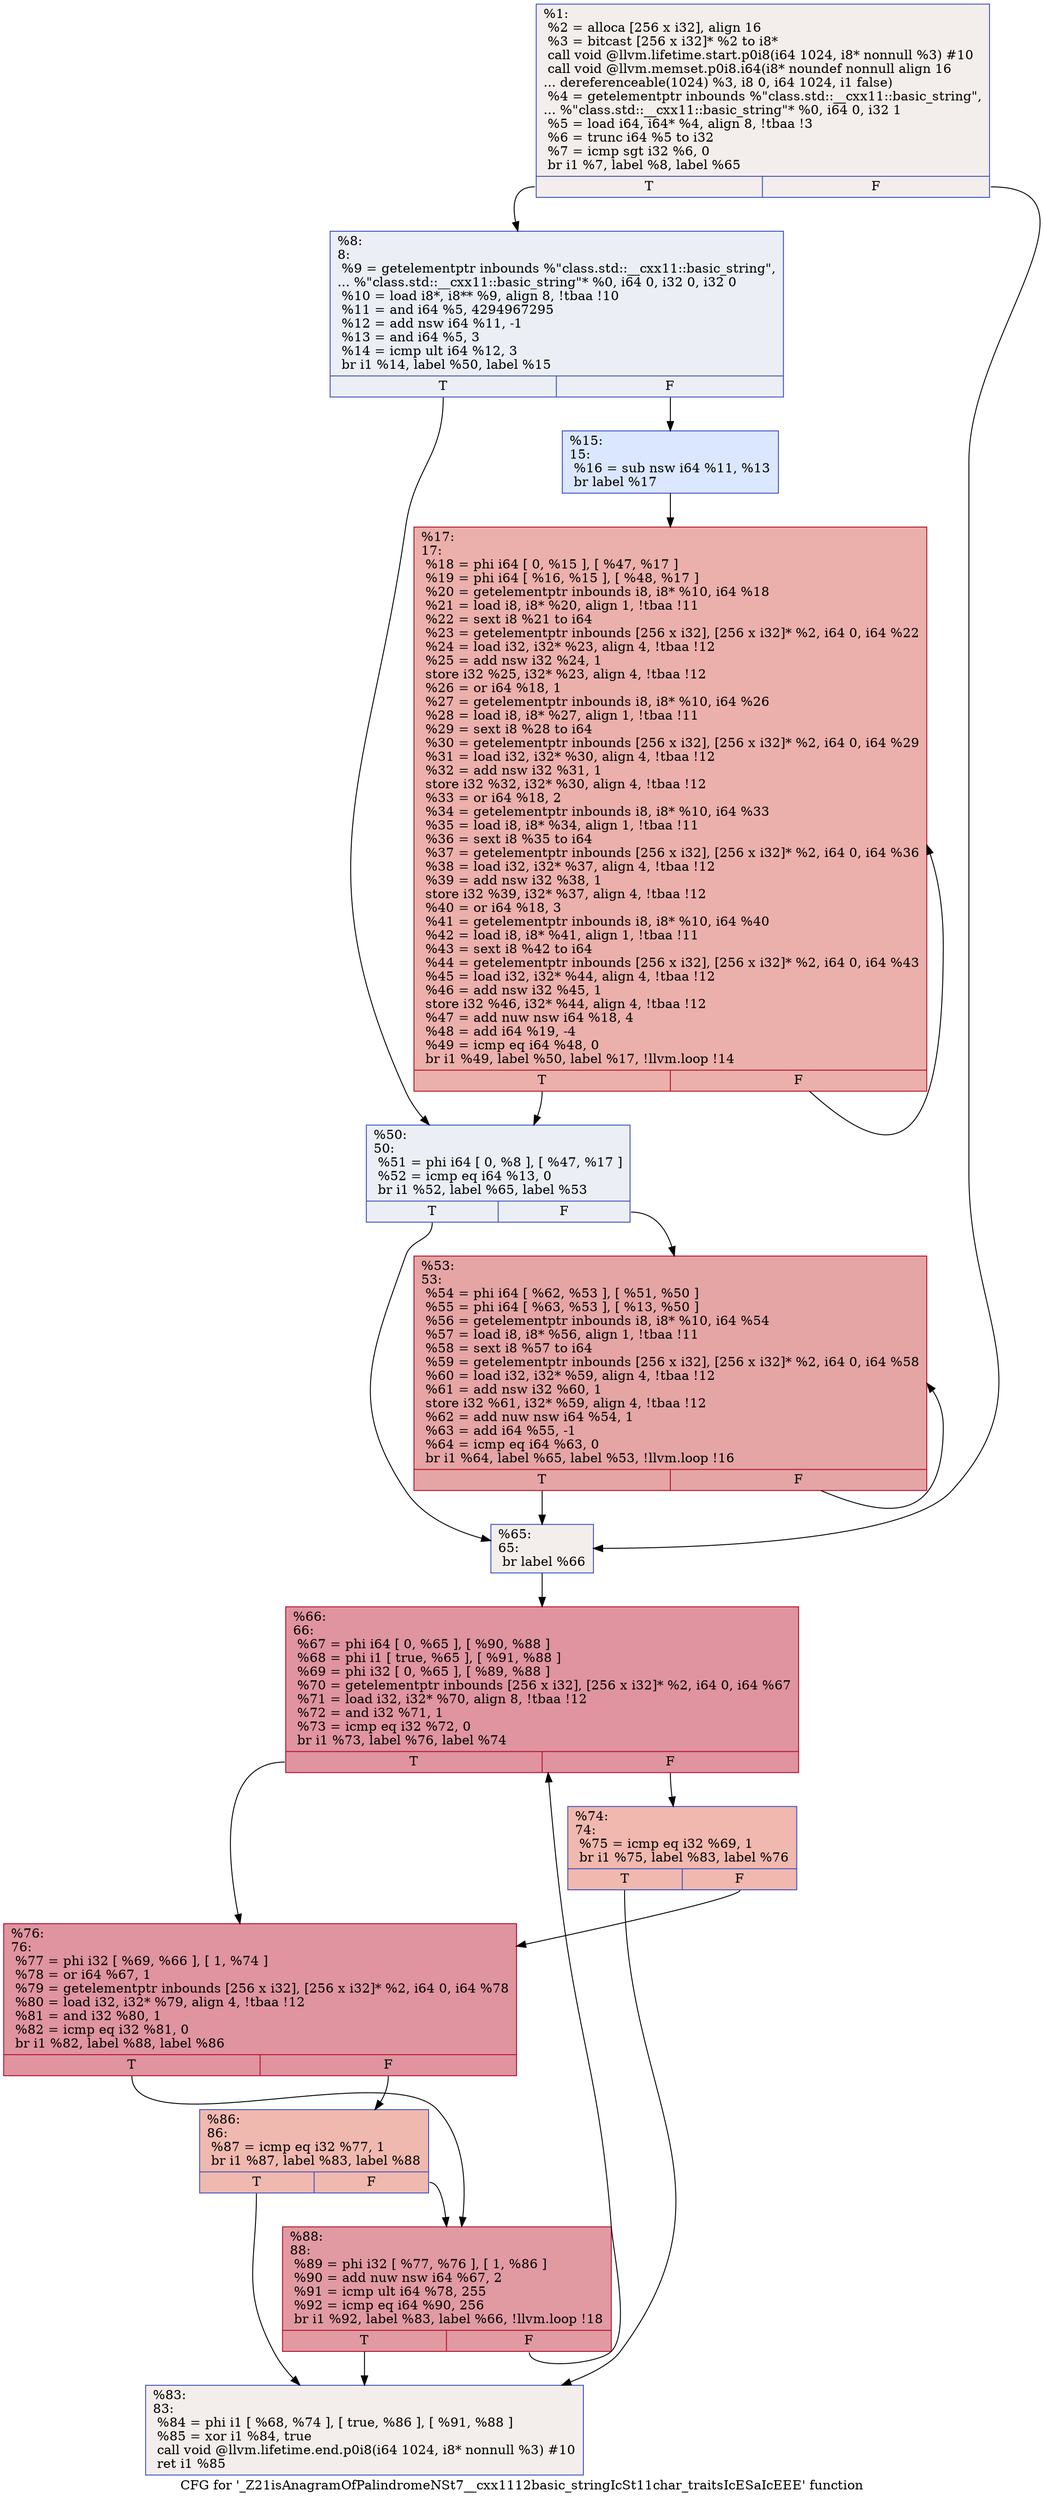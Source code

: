 digraph "CFG for '_Z21isAnagramOfPalindromeNSt7__cxx1112basic_stringIcSt11char_traitsIcESaIcEEE' function" {
	label="CFG for '_Z21isAnagramOfPalindromeNSt7__cxx1112basic_stringIcSt11char_traitsIcESaIcEEE' function";

	Node0x562116502c60 [shape=record,color="#3d50c3ff", style=filled, fillcolor="#e5d8d170",label="{%1:\l  %2 = alloca [256 x i32], align 16\l  %3 = bitcast [256 x i32]* %2 to i8*\l  call void @llvm.lifetime.start.p0i8(i64 1024, i8* nonnull %3) #10\l  call void @llvm.memset.p0i8.i64(i8* noundef nonnull align 16\l... dereferenceable(1024) %3, i8 0, i64 1024, i1 false)\l  %4 = getelementptr inbounds %\"class.std::__cxx11::basic_string\",\l... %\"class.std::__cxx11::basic_string\"* %0, i64 0, i32 1\l  %5 = load i64, i64* %4, align 8, !tbaa !3\l  %6 = trunc i64 %5 to i32\l  %7 = icmp sgt i32 %6, 0\l  br i1 %7, label %8, label %65\l|{<s0>T|<s1>F}}"];
	Node0x562116502c60:s0 -> Node0x562116504170;
	Node0x562116502c60:s1 -> Node0x562116504200;
	Node0x562116504170 [shape=record,color="#3d50c3ff", style=filled, fillcolor="#d1dae970",label="{%8:\l8:                                                \l  %9 = getelementptr inbounds %\"class.std::__cxx11::basic_string\",\l... %\"class.std::__cxx11::basic_string\"* %0, i64 0, i32 0, i32 0\l  %10 = load i8*, i8** %9, align 8, !tbaa !10\l  %11 = and i64 %5, 4294967295\l  %12 = add nsw i64 %11, -1\l  %13 = and i64 %5, 3\l  %14 = icmp ult i64 %12, 3\l  br i1 %14, label %50, label %15\l|{<s0>T|<s1>F}}"];
	Node0x562116504170:s0 -> Node0x5621165034a0;
	Node0x562116504170:s1 -> Node0x562116504830;
	Node0x562116504830 [shape=record,color="#3d50c3ff", style=filled, fillcolor="#aec9fc70",label="{%15:\l15:                                               \l  %16 = sub nsw i64 %11, %13\l  br label %17\l}"];
	Node0x562116504830 -> Node0x562116504a00;
	Node0x562116504a00 [shape=record,color="#b70d28ff", style=filled, fillcolor="#d24b4070",label="{%17:\l17:                                               \l  %18 = phi i64 [ 0, %15 ], [ %47, %17 ]\l  %19 = phi i64 [ %16, %15 ], [ %48, %17 ]\l  %20 = getelementptr inbounds i8, i8* %10, i64 %18\l  %21 = load i8, i8* %20, align 1, !tbaa !11\l  %22 = sext i8 %21 to i64\l  %23 = getelementptr inbounds [256 x i32], [256 x i32]* %2, i64 0, i64 %22\l  %24 = load i32, i32* %23, align 4, !tbaa !12\l  %25 = add nsw i32 %24, 1\l  store i32 %25, i32* %23, align 4, !tbaa !12\l  %26 = or i64 %18, 1\l  %27 = getelementptr inbounds i8, i8* %10, i64 %26\l  %28 = load i8, i8* %27, align 1, !tbaa !11\l  %29 = sext i8 %28 to i64\l  %30 = getelementptr inbounds [256 x i32], [256 x i32]* %2, i64 0, i64 %29\l  %31 = load i32, i32* %30, align 4, !tbaa !12\l  %32 = add nsw i32 %31, 1\l  store i32 %32, i32* %30, align 4, !tbaa !12\l  %33 = or i64 %18, 2\l  %34 = getelementptr inbounds i8, i8* %10, i64 %33\l  %35 = load i8, i8* %34, align 1, !tbaa !11\l  %36 = sext i8 %35 to i64\l  %37 = getelementptr inbounds [256 x i32], [256 x i32]* %2, i64 0, i64 %36\l  %38 = load i32, i32* %37, align 4, !tbaa !12\l  %39 = add nsw i32 %38, 1\l  store i32 %39, i32* %37, align 4, !tbaa !12\l  %40 = or i64 %18, 3\l  %41 = getelementptr inbounds i8, i8* %10, i64 %40\l  %42 = load i8, i8* %41, align 1, !tbaa !11\l  %43 = sext i8 %42 to i64\l  %44 = getelementptr inbounds [256 x i32], [256 x i32]* %2, i64 0, i64 %43\l  %45 = load i32, i32* %44, align 4, !tbaa !12\l  %46 = add nsw i32 %45, 1\l  store i32 %46, i32* %44, align 4, !tbaa !12\l  %47 = add nuw nsw i64 %18, 4\l  %48 = add i64 %19, -4\l  %49 = icmp eq i64 %48, 0\l  br i1 %49, label %50, label %17, !llvm.loop !14\l|{<s0>T|<s1>F}}"];
	Node0x562116504a00:s0 -> Node0x5621165034a0;
	Node0x562116504a00:s1 -> Node0x562116504a00;
	Node0x5621165034a0 [shape=record,color="#3d50c3ff", style=filled, fillcolor="#d1dae970",label="{%50:\l50:                                               \l  %51 = phi i64 [ 0, %8 ], [ %47, %17 ]\l  %52 = icmp eq i64 %13, 0\l  br i1 %52, label %65, label %53\l|{<s0>T|<s1>F}}"];
	Node0x5621165034a0:s0 -> Node0x562116504200;
	Node0x5621165034a0:s1 -> Node0x562116507260;
	Node0x562116507260 [shape=record,color="#b70d28ff", style=filled, fillcolor="#c5333470",label="{%53:\l53:                                               \l  %54 = phi i64 [ %62, %53 ], [ %51, %50 ]\l  %55 = phi i64 [ %63, %53 ], [ %13, %50 ]\l  %56 = getelementptr inbounds i8, i8* %10, i64 %54\l  %57 = load i8, i8* %56, align 1, !tbaa !11\l  %58 = sext i8 %57 to i64\l  %59 = getelementptr inbounds [256 x i32], [256 x i32]* %2, i64 0, i64 %58\l  %60 = load i32, i32* %59, align 4, !tbaa !12\l  %61 = add nsw i32 %60, 1\l  store i32 %61, i32* %59, align 4, !tbaa !12\l  %62 = add nuw nsw i64 %54, 1\l  %63 = add i64 %55, -1\l  %64 = icmp eq i64 %63, 0\l  br i1 %64, label %65, label %53, !llvm.loop !16\l|{<s0>T|<s1>F}}"];
	Node0x562116507260:s0 -> Node0x562116504200;
	Node0x562116507260:s1 -> Node0x562116507260;
	Node0x562116504200 [shape=record,color="#3d50c3ff", style=filled, fillcolor="#e5d8d170",label="{%65:\l65:                                               \l  br label %66\l}"];
	Node0x562116504200 -> Node0x562116508010;
	Node0x562116508010 [shape=record,color="#b70d28ff", style=filled, fillcolor="#b70d2870",label="{%66:\l66:                                               \l  %67 = phi i64 [ 0, %65 ], [ %90, %88 ]\l  %68 = phi i1 [ true, %65 ], [ %91, %88 ]\l  %69 = phi i32 [ 0, %65 ], [ %89, %88 ]\l  %70 = getelementptr inbounds [256 x i32], [256 x i32]* %2, i64 0, i64 %67\l  %71 = load i32, i32* %70, align 8, !tbaa !12\l  %72 = and i32 %71, 1\l  %73 = icmp eq i32 %72, 0\l  br i1 %73, label %76, label %74\l|{<s0>T|<s1>F}}"];
	Node0x562116508010:s0 -> Node0x5621165086a0;
	Node0x562116508010:s1 -> Node0x562116508730;
	Node0x562116508730 [shape=record,color="#3d50c3ff", style=filled, fillcolor="#dc5d4a70",label="{%74:\l74:                                               \l  %75 = icmp eq i32 %69, 1\l  br i1 %75, label %83, label %76\l|{<s0>T|<s1>F}}"];
	Node0x562116508730:s0 -> Node0x562116508900;
	Node0x562116508730:s1 -> Node0x5621165086a0;
	Node0x5621165086a0 [shape=record,color="#b70d28ff", style=filled, fillcolor="#b70d2870",label="{%76:\l76:                                               \l  %77 = phi i32 [ %69, %66 ], [ 1, %74 ]\l  %78 = or i64 %67, 1\l  %79 = getelementptr inbounds [256 x i32], [256 x i32]* %2, i64 0, i64 %78\l  %80 = load i32, i32* %79, align 4, !tbaa !12\l  %81 = and i32 %80, 1\l  %82 = icmp eq i32 %81, 0\l  br i1 %82, label %88, label %86\l|{<s0>T|<s1>F}}"];
	Node0x5621165086a0:s0 -> Node0x5621165080d0;
	Node0x5621165086a0:s1 -> Node0x562116508d90;
	Node0x562116508900 [shape=record,color="#3d50c3ff", style=filled, fillcolor="#e5d8d170",label="{%83:\l83:                                               \l  %84 = phi i1 [ %68, %74 ], [ true, %86 ], [ %91, %88 ]\l  %85 = xor i1 %84, true\l  call void @llvm.lifetime.end.p0i8(i64 1024, i8* nonnull %3) #10\l  ret i1 %85\l}"];
	Node0x562116508d90 [shape=record,color="#3d50c3ff", style=filled, fillcolor="#de614d70",label="{%86:\l86:                                               \l  %87 = icmp eq i32 %77, 1\l  br i1 %87, label %83, label %88\l|{<s0>T|<s1>F}}"];
	Node0x562116508d90:s0 -> Node0x562116508900;
	Node0x562116508d90:s1 -> Node0x5621165080d0;
	Node0x5621165080d0 [shape=record,color="#b70d28ff", style=filled, fillcolor="#bb1b2c70",label="{%88:\l88:                                               \l  %89 = phi i32 [ %77, %76 ], [ 1, %86 ]\l  %90 = add nuw nsw i64 %67, 2\l  %91 = icmp ult i64 %78, 255\l  %92 = icmp eq i64 %90, 256\l  br i1 %92, label %83, label %66, !llvm.loop !18\l|{<s0>T|<s1>F}}"];
	Node0x5621165080d0:s0 -> Node0x562116508900;
	Node0x5621165080d0:s1 -> Node0x562116508010;
}
